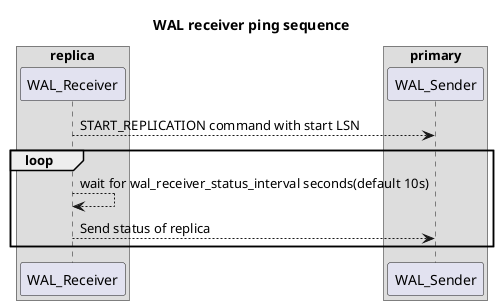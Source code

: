 @startuml
title WAL receiver ping sequence

box "replica"
    participant WAL_Receiver
end box

box "primary"
    participant WAL_Sender
end box

WAL_Receiver --> WAL_Sender : START_REPLICATION command with start LSN

loop
    WAL_Receiver --> WAL_Receiver: wait for wal_receiver_status_interval seconds(default 10s)
    WAL_Receiver --> WAL_Sender: Send status of replica 
end
@enduml